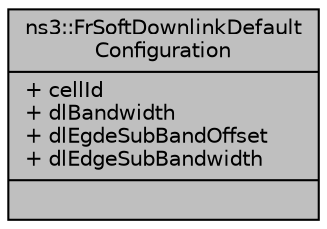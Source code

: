 digraph "ns3::FrSoftDownlinkDefaultConfiguration"
{
  edge [fontname="Helvetica",fontsize="10",labelfontname="Helvetica",labelfontsize="10"];
  node [fontname="Helvetica",fontsize="10",shape=record];
  Node1 [label="{ns3::FrSoftDownlinkDefault\lConfiguration\n|+ cellId\l+ dlBandwidth\l+ dlEgdeSubBandOffset\l+ dlEdgeSubBandwidth\l|}",height=0.2,width=0.4,color="black", fillcolor="grey75", style="filled", fontcolor="black"];
}
